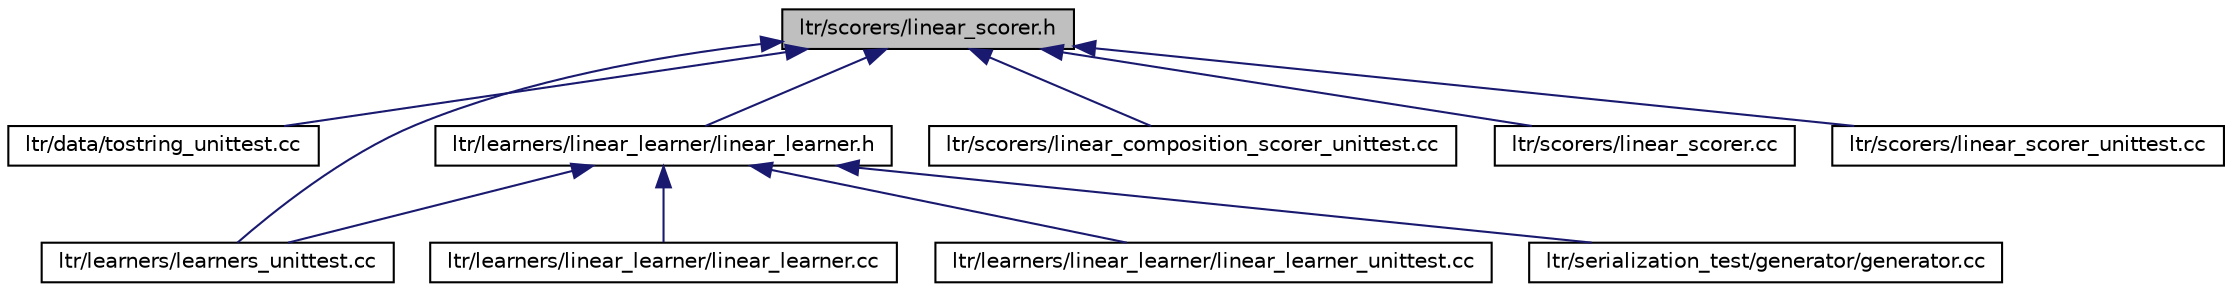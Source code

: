digraph G
{
  edge [fontname="Helvetica",fontsize="10",labelfontname="Helvetica",labelfontsize="10"];
  node [fontname="Helvetica",fontsize="10",shape=record];
  Node1 [label="ltr/scorers/linear_scorer.h",height=0.2,width=0.4,color="black", fillcolor="grey75", style="filled" fontcolor="black"];
  Node1 -> Node2 [dir="back",color="midnightblue",fontsize="10",style="solid",fontname="Helvetica"];
  Node2 [label="ltr/data/tostring_unittest.cc",height=0.2,width=0.4,color="black", fillcolor="white", style="filled",URL="$tostring__unittest_8cc.html"];
  Node1 -> Node3 [dir="back",color="midnightblue",fontsize="10",style="solid",fontname="Helvetica"];
  Node3 [label="ltr/learners/linear_learner/linear_learner.h",height=0.2,width=0.4,color="black", fillcolor="white", style="filled",URL="$linear__learner_8h.html"];
  Node3 -> Node4 [dir="back",color="midnightblue",fontsize="10",style="solid",fontname="Helvetica"];
  Node4 [label="ltr/learners/learners_unittest.cc",height=0.2,width=0.4,color="black", fillcolor="white", style="filled",URL="$learners__unittest_8cc.html"];
  Node3 -> Node5 [dir="back",color="midnightblue",fontsize="10",style="solid",fontname="Helvetica"];
  Node5 [label="ltr/learners/linear_learner/linear_learner.cc",height=0.2,width=0.4,color="black", fillcolor="white", style="filled",URL="$linear__learner_8cc.html"];
  Node3 -> Node6 [dir="back",color="midnightblue",fontsize="10",style="solid",fontname="Helvetica"];
  Node6 [label="ltr/learners/linear_learner/linear_learner_unittest.cc",height=0.2,width=0.4,color="black", fillcolor="white", style="filled",URL="$linear__learner__unittest_8cc.html"];
  Node3 -> Node7 [dir="back",color="midnightblue",fontsize="10",style="solid",fontname="Helvetica"];
  Node7 [label="ltr/serialization_test/generator/generator.cc",height=0.2,width=0.4,color="black", fillcolor="white", style="filled",URL="$generator_8cc.html"];
  Node1 -> Node4 [dir="back",color="midnightblue",fontsize="10",style="solid",fontname="Helvetica"];
  Node1 -> Node8 [dir="back",color="midnightblue",fontsize="10",style="solid",fontname="Helvetica"];
  Node8 [label="ltr/scorers/linear_composition_scorer_unittest.cc",height=0.2,width=0.4,color="black", fillcolor="white", style="filled",URL="$linear__composition__scorer__unittest_8cc.html"];
  Node1 -> Node9 [dir="back",color="midnightblue",fontsize="10",style="solid",fontname="Helvetica"];
  Node9 [label="ltr/scorers/linear_scorer.cc",height=0.2,width=0.4,color="black", fillcolor="white", style="filled",URL="$linear__scorer_8cc.html"];
  Node1 -> Node10 [dir="back",color="midnightblue",fontsize="10",style="solid",fontname="Helvetica"];
  Node10 [label="ltr/scorers/linear_scorer_unittest.cc",height=0.2,width=0.4,color="black", fillcolor="white", style="filled",URL="$linear__scorer__unittest_8cc.html"];
}
